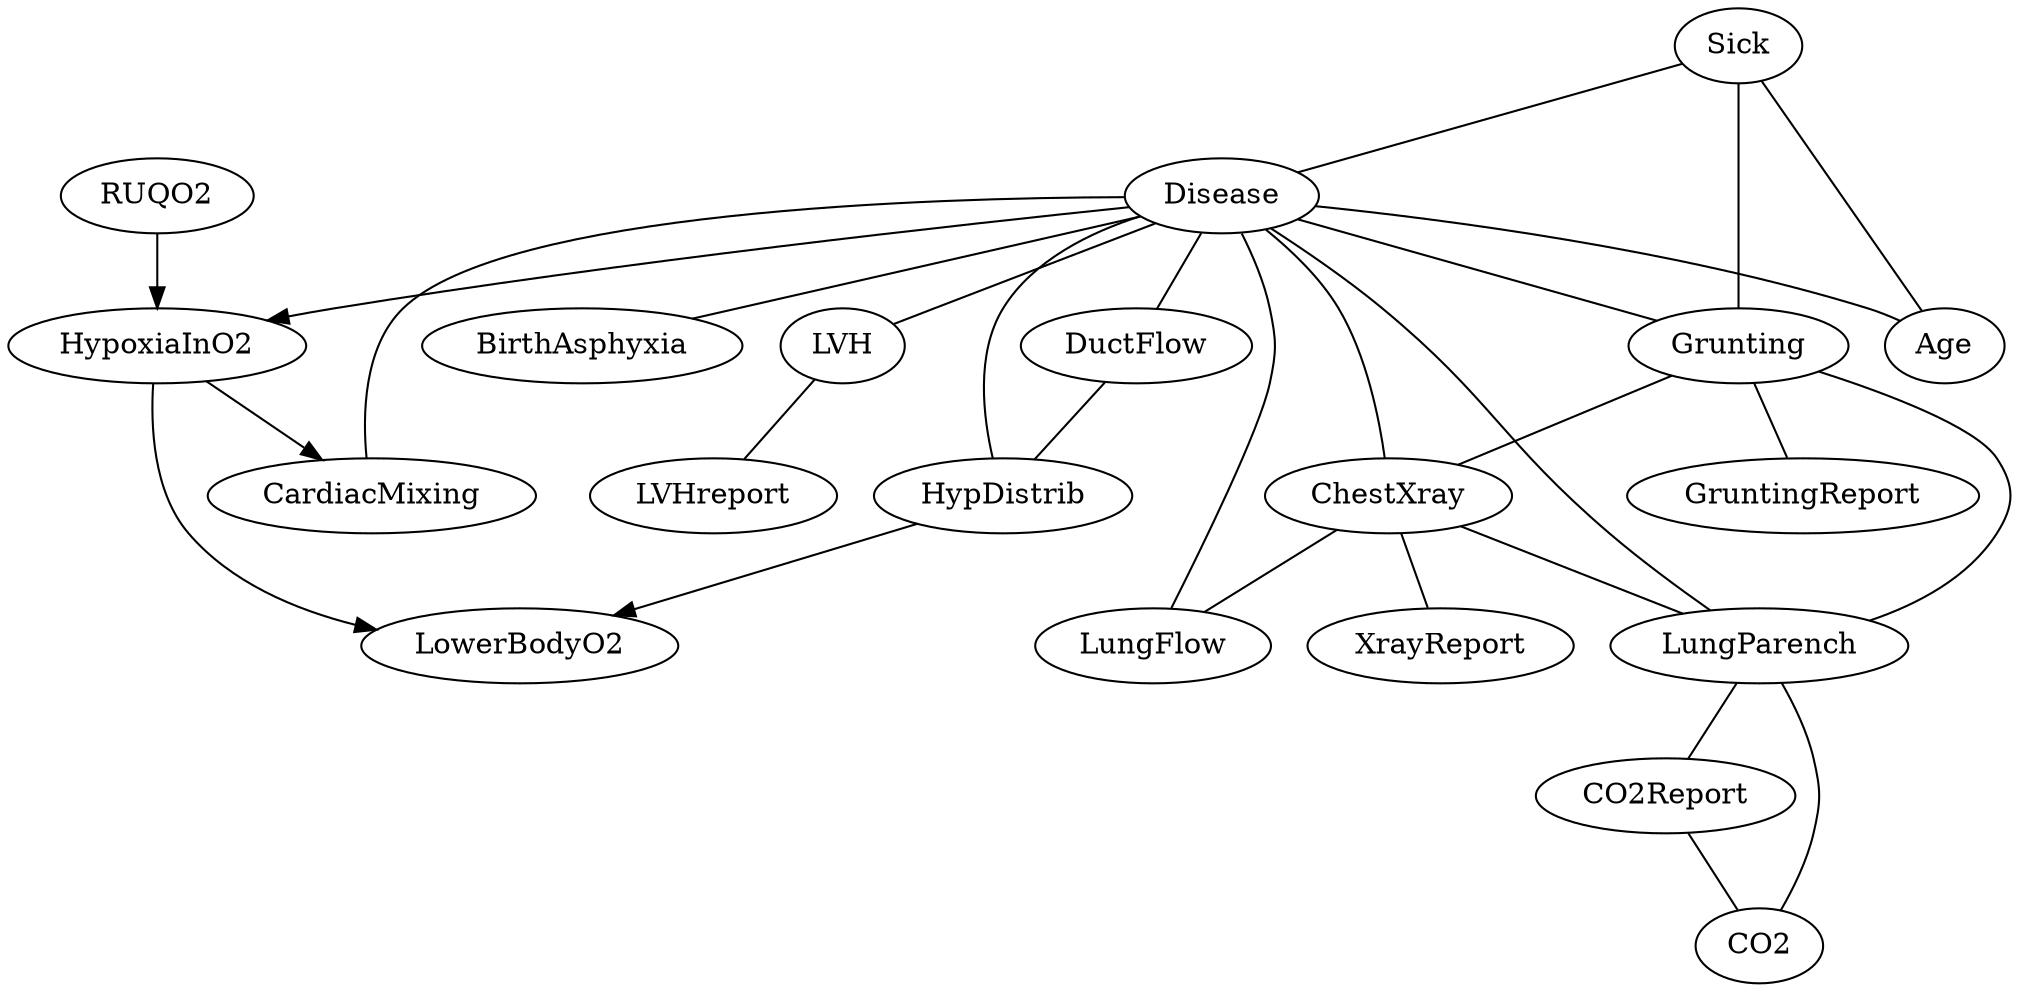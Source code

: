 digraph G {
    "HypoxiaInO2" -> "LowerBodyO2";
    "HypDistrib" -> "LowerBodyO2";
    "Disease" -> "HypoxiaInO2";
    "HypoxiaInO2" -> "CardiacMixing";
    "RUQO2" -> "HypoxiaInO2";
    "Sick" -> "Disease" [dir = none];
    "Disease" -> "LungFlow" [dir = none];
    "CO2Report" -> "CO2" [dir = none];
    "Grunting" -> "GruntingReport" [dir = none];
    "ChestXray" -> "LungParench" [dir = none];
    "ChestXray" -> "XrayReport" [dir = none];
    "Disease" -> "LungParench" [dir = none];
    "LungParench" -> "CO2Report" [dir = none];
    "Disease" -> "LVH" [dir = none];
    "ChestXray" -> "LungFlow" [dir = none];
    "Disease" -> "HypDistrib" [dir = none];
    "Sick" -> "Grunting" [dir = none];
    "Grunting" -> "ChestXray" [dir = none];
    "Disease" -> "DuctFlow" [dir = none];
    "Sick" -> "Age" [dir = none];
    "Disease" -> "Grunting" [dir = none];
    "Disease" -> "CardiacMixing" [dir = none];
    "LVH" -> "LVHreport" [dir = none];
    "Disease" -> "BirthAsphyxia" [dir = none];
    "LungParench" -> "CO2" [dir = none];
    "Disease" -> "ChestXray" [dir = none];
    "DuctFlow" -> "HypDistrib" [dir = none];
    "Grunting" -> "LungParench" [dir = none];
    "Disease" -> "Age" [dir = none];
}
